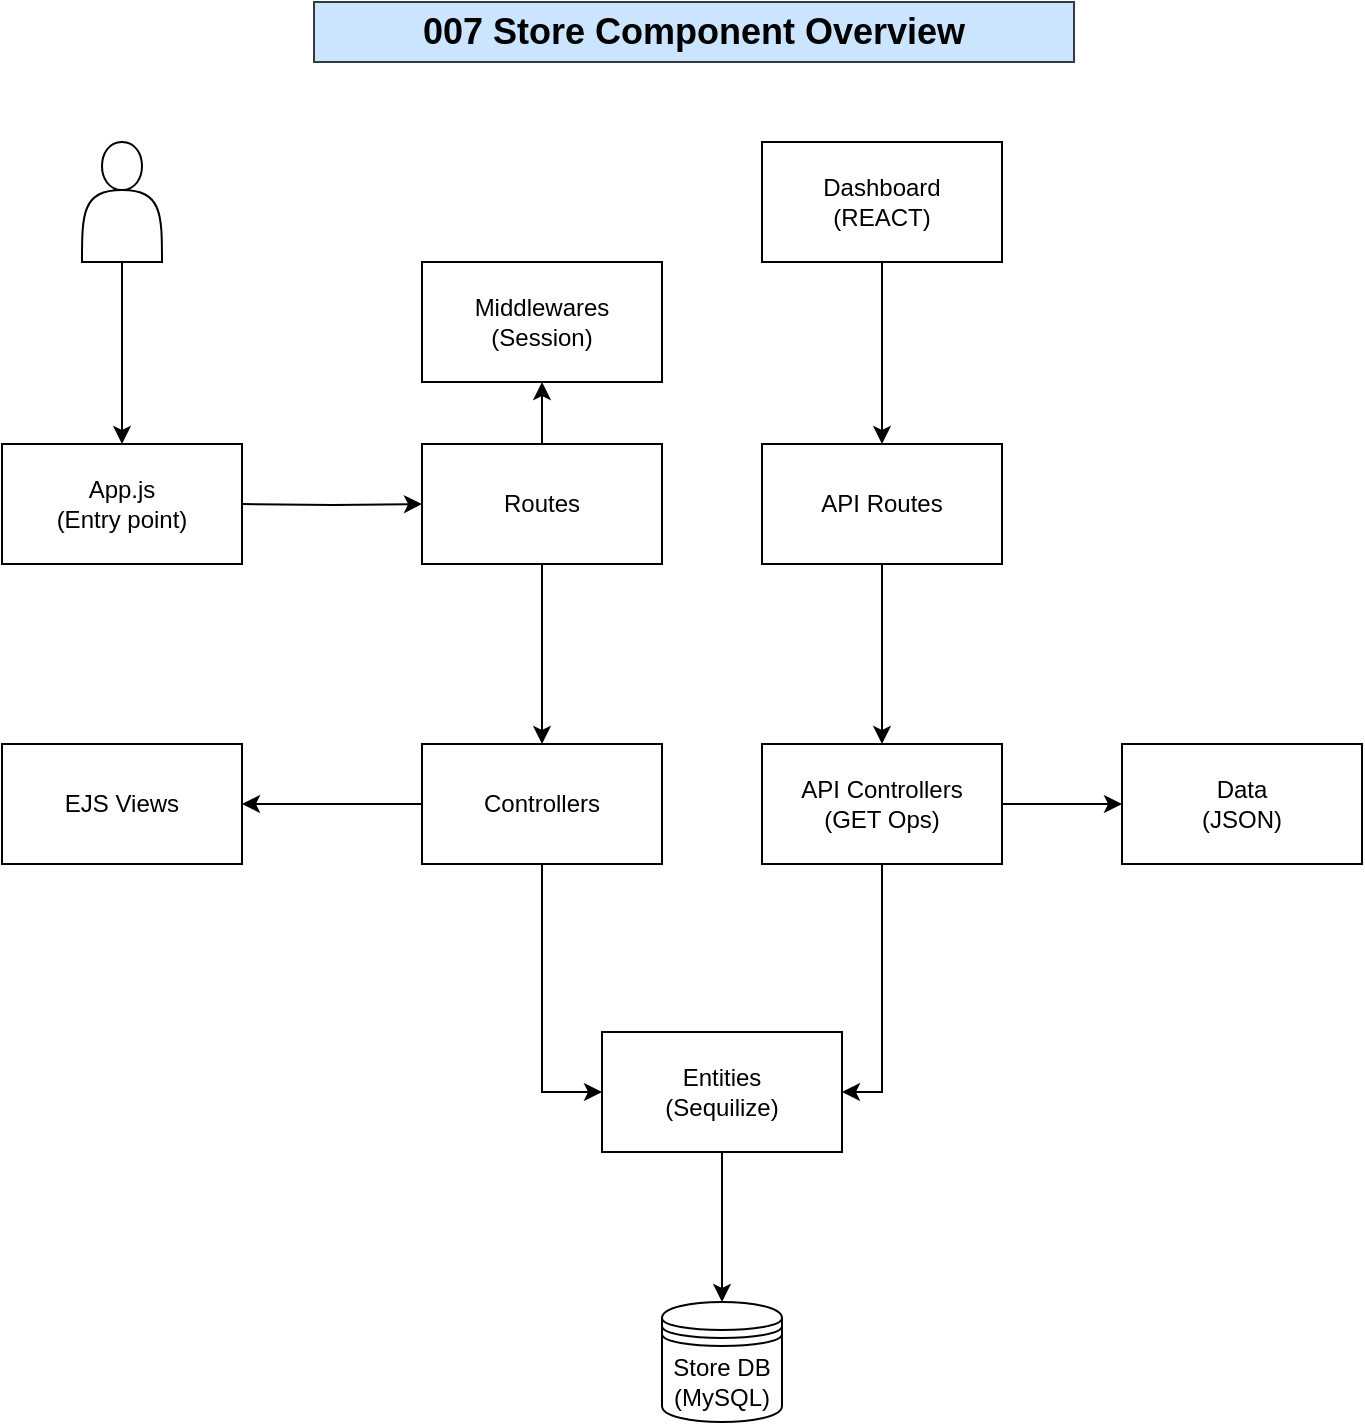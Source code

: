 <mxfile version="22.1.21" type="github">
  <diagram name="Página-1" id="rN3XlVAQjFaSEYC1Yilz">
    <mxGraphModel dx="1434" dy="738" grid="1" gridSize="10" guides="1" tooltips="1" connect="1" arrows="1" fold="1" page="1" pageScale="1" pageWidth="827" pageHeight="1169" math="0" shadow="0">
      <root>
        <mxCell id="0" />
        <mxCell id="1" parent="0" />
        <mxCell id="j7QohlKFkAiEEWni9EKj-4" value="" style="edgeStyle=orthogonalEdgeStyle;rounded=0;orthogonalLoop=1;jettySize=auto;html=1;" edge="1" parent="1" target="j7QohlKFkAiEEWni9EKj-3">
          <mxGeometry relative="1" as="geometry">
            <mxPoint x="194" y="261" as="sourcePoint" />
          </mxGeometry>
        </mxCell>
        <mxCell id="j7QohlKFkAiEEWni9EKj-5" value="" style="edgeStyle=orthogonalEdgeStyle;rounded=0;orthogonalLoop=1;jettySize=auto;html=1;" edge="1" parent="1" source="j7QohlKFkAiEEWni9EKj-2">
          <mxGeometry relative="1" as="geometry">
            <mxPoint x="134" y="231" as="targetPoint" />
          </mxGeometry>
        </mxCell>
        <mxCell id="j7QohlKFkAiEEWni9EKj-2" value="" style="shape=actor;whiteSpace=wrap;html=1;" vertex="1" parent="1">
          <mxGeometry x="114" y="80" width="40" height="60" as="geometry" />
        </mxCell>
        <mxCell id="j7QohlKFkAiEEWni9EKj-13" value="" style="edgeStyle=orthogonalEdgeStyle;rounded=0;orthogonalLoop=1;jettySize=auto;html=1;" edge="1" parent="1" source="j7QohlKFkAiEEWni9EKj-3" target="j7QohlKFkAiEEWni9EKj-6">
          <mxGeometry relative="1" as="geometry" />
        </mxCell>
        <mxCell id="j7QohlKFkAiEEWni9EKj-26" value="" style="edgeStyle=orthogonalEdgeStyle;rounded=0;orthogonalLoop=1;jettySize=auto;html=1;" edge="1" parent="1" source="j7QohlKFkAiEEWni9EKj-3" target="j7QohlKFkAiEEWni9EKj-24">
          <mxGeometry relative="1" as="geometry" />
        </mxCell>
        <mxCell id="j7QohlKFkAiEEWni9EKj-3" value="Routes" style="rounded=0;whiteSpace=wrap;html=1;" vertex="1" parent="1">
          <mxGeometry x="284" y="231" width="120" height="60" as="geometry" />
        </mxCell>
        <mxCell id="j7QohlKFkAiEEWni9EKj-10" value="" style="edgeStyle=orthogonalEdgeStyle;rounded=0;orthogonalLoop=1;jettySize=auto;html=1;entryX=0;entryY=0.5;entryDx=0;entryDy=0;" edge="1" parent="1" source="j7QohlKFkAiEEWni9EKj-6" target="j7QohlKFkAiEEWni9EKj-7">
          <mxGeometry relative="1" as="geometry" />
        </mxCell>
        <mxCell id="j7QohlKFkAiEEWni9EKj-12" value="" style="edgeStyle=orthogonalEdgeStyle;rounded=0;orthogonalLoop=1;jettySize=auto;html=1;" edge="1" parent="1" source="j7QohlKFkAiEEWni9EKj-6" target="j7QohlKFkAiEEWni9EKj-9">
          <mxGeometry relative="1" as="geometry" />
        </mxCell>
        <mxCell id="j7QohlKFkAiEEWni9EKj-6" value="Controllers" style="rounded=0;whiteSpace=wrap;html=1;" vertex="1" parent="1">
          <mxGeometry x="284" y="381" width="120" height="60" as="geometry" />
        </mxCell>
        <mxCell id="j7QohlKFkAiEEWni9EKj-11" value="" style="edgeStyle=orthogonalEdgeStyle;rounded=0;orthogonalLoop=1;jettySize=auto;html=1;" edge="1" parent="1" source="j7QohlKFkAiEEWni9EKj-7" target="j7QohlKFkAiEEWni9EKj-8">
          <mxGeometry relative="1" as="geometry" />
        </mxCell>
        <mxCell id="j7QohlKFkAiEEWni9EKj-7" value="Entities&lt;br&gt;(Sequilize)" style="rounded=0;whiteSpace=wrap;html=1;" vertex="1" parent="1">
          <mxGeometry x="374" y="525" width="120" height="60" as="geometry" />
        </mxCell>
        <mxCell id="j7QohlKFkAiEEWni9EKj-8" value="Store DB&lt;br&gt;(MySQL)" style="shape=datastore;whiteSpace=wrap;html=1;" vertex="1" parent="1">
          <mxGeometry x="404" y="660" width="60" height="60" as="geometry" />
        </mxCell>
        <mxCell id="j7QohlKFkAiEEWni9EKj-9" value="EJS Views" style="rounded=0;whiteSpace=wrap;html=1;" vertex="1" parent="1">
          <mxGeometry x="74" y="381" width="120" height="60" as="geometry" />
        </mxCell>
        <mxCell id="j7QohlKFkAiEEWni9EKj-14" value="App.js&lt;br&gt;(Entry point)" style="rounded=0;whiteSpace=wrap;html=1;" vertex="1" parent="1">
          <mxGeometry x="74" y="231" width="120" height="60" as="geometry" />
        </mxCell>
        <mxCell id="j7QohlKFkAiEEWni9EKj-17" value="" style="edgeStyle=orthogonalEdgeStyle;rounded=0;orthogonalLoop=1;jettySize=auto;html=1;" edge="1" parent="1" source="j7QohlKFkAiEEWni9EKj-15" target="j7QohlKFkAiEEWni9EKj-16">
          <mxGeometry relative="1" as="geometry" />
        </mxCell>
        <mxCell id="j7QohlKFkAiEEWni9EKj-15" value="API Routes" style="rounded=0;whiteSpace=wrap;html=1;" vertex="1" parent="1">
          <mxGeometry x="454" y="231" width="120" height="60" as="geometry" />
        </mxCell>
        <mxCell id="j7QohlKFkAiEEWni9EKj-19" style="edgeStyle=orthogonalEdgeStyle;rounded=0;orthogonalLoop=1;jettySize=auto;html=1;entryX=1;entryY=0.5;entryDx=0;entryDy=0;exitX=0.5;exitY=1;exitDx=0;exitDy=0;" edge="1" parent="1" source="j7QohlKFkAiEEWni9EKj-16" target="j7QohlKFkAiEEWni9EKj-7">
          <mxGeometry relative="1" as="geometry" />
        </mxCell>
        <mxCell id="j7QohlKFkAiEEWni9EKj-20" value="" style="edgeStyle=orthogonalEdgeStyle;rounded=0;orthogonalLoop=1;jettySize=auto;html=1;" edge="1" parent="1" source="j7QohlKFkAiEEWni9EKj-16" target="j7QohlKFkAiEEWni9EKj-18">
          <mxGeometry relative="1" as="geometry" />
        </mxCell>
        <mxCell id="j7QohlKFkAiEEWni9EKj-16" value="API Controllers&lt;br&gt;(GET Ops)" style="rounded=0;whiteSpace=wrap;html=1;" vertex="1" parent="1">
          <mxGeometry x="454" y="381" width="120" height="60" as="geometry" />
        </mxCell>
        <mxCell id="j7QohlKFkAiEEWni9EKj-18" value="Data&lt;br&gt;(JSON)" style="rounded=0;whiteSpace=wrap;html=1;" vertex="1" parent="1">
          <mxGeometry x="634" y="381" width="120" height="60" as="geometry" />
        </mxCell>
        <mxCell id="j7QohlKFkAiEEWni9EKj-21" value="007 Store Component Overview" style="text;html=1;strokeColor=#36393d;fillColor=#cce5ff;align=center;verticalAlign=middle;whiteSpace=wrap;rounded=0;fontSize=18;fontStyle=1" vertex="1" parent="1">
          <mxGeometry x="230" y="10" width="380" height="30" as="geometry" />
        </mxCell>
        <mxCell id="j7QohlKFkAiEEWni9EKj-23" value="" style="edgeStyle=orthogonalEdgeStyle;rounded=0;orthogonalLoop=1;jettySize=auto;html=1;" edge="1" parent="1" source="j7QohlKFkAiEEWni9EKj-22" target="j7QohlKFkAiEEWni9EKj-15">
          <mxGeometry relative="1" as="geometry" />
        </mxCell>
        <mxCell id="j7QohlKFkAiEEWni9EKj-22" value="Dashboard&lt;br&gt;(REACT)" style="rounded=0;whiteSpace=wrap;html=1;" vertex="1" parent="1">
          <mxGeometry x="454" y="80" width="120" height="60" as="geometry" />
        </mxCell>
        <mxCell id="j7QohlKFkAiEEWni9EKj-24" value="Middlewares&lt;br&gt;(Session)" style="rounded=0;whiteSpace=wrap;html=1;" vertex="1" parent="1">
          <mxGeometry x="284" y="140" width="120" height="60" as="geometry" />
        </mxCell>
      </root>
    </mxGraphModel>
  </diagram>
</mxfile>
